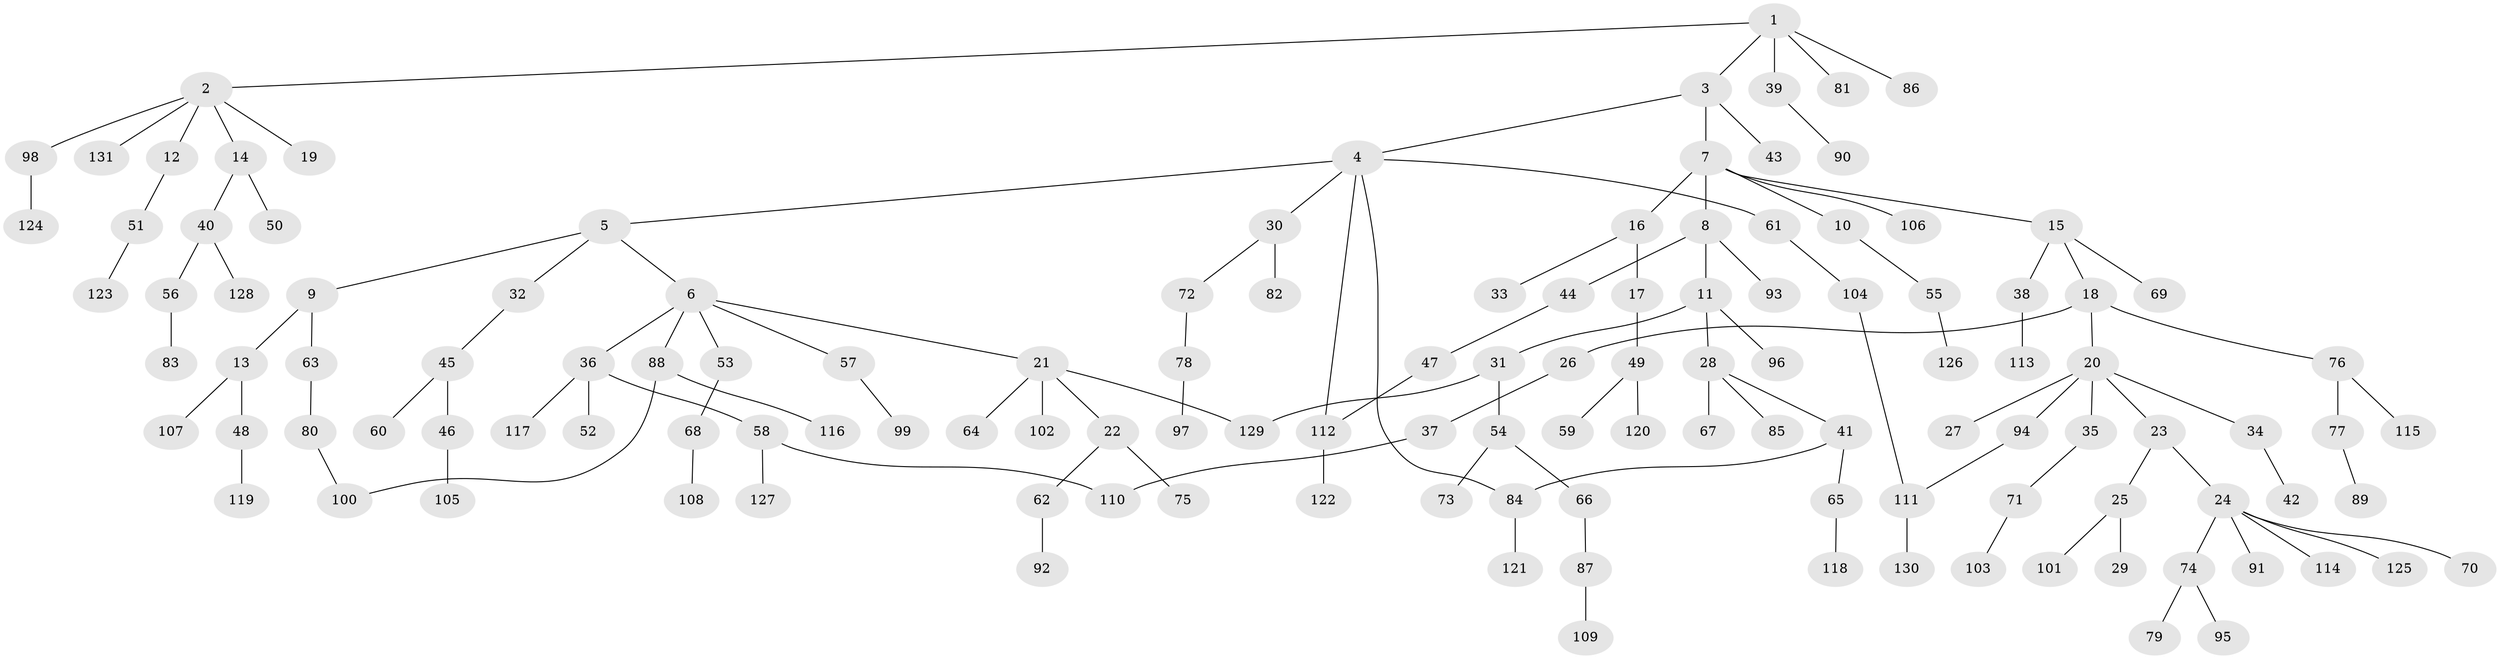 // coarse degree distribution, {4: 0.03529411764705882, 5: 0.047058823529411764, 8: 0.023529411764705882, 6: 0.03529411764705882, 2: 0.24705882352941178, 3: 0.08235294117647059, 7: 0.011764705882352941, 1: 0.5176470588235295}
// Generated by graph-tools (version 1.1) at 2025/51/02/27/25 19:51:37]
// undirected, 131 vertices, 136 edges
graph export_dot {
graph [start="1"]
  node [color=gray90,style=filled];
  1;
  2;
  3;
  4;
  5;
  6;
  7;
  8;
  9;
  10;
  11;
  12;
  13;
  14;
  15;
  16;
  17;
  18;
  19;
  20;
  21;
  22;
  23;
  24;
  25;
  26;
  27;
  28;
  29;
  30;
  31;
  32;
  33;
  34;
  35;
  36;
  37;
  38;
  39;
  40;
  41;
  42;
  43;
  44;
  45;
  46;
  47;
  48;
  49;
  50;
  51;
  52;
  53;
  54;
  55;
  56;
  57;
  58;
  59;
  60;
  61;
  62;
  63;
  64;
  65;
  66;
  67;
  68;
  69;
  70;
  71;
  72;
  73;
  74;
  75;
  76;
  77;
  78;
  79;
  80;
  81;
  82;
  83;
  84;
  85;
  86;
  87;
  88;
  89;
  90;
  91;
  92;
  93;
  94;
  95;
  96;
  97;
  98;
  99;
  100;
  101;
  102;
  103;
  104;
  105;
  106;
  107;
  108;
  109;
  110;
  111;
  112;
  113;
  114;
  115;
  116;
  117;
  118;
  119;
  120;
  121;
  122;
  123;
  124;
  125;
  126;
  127;
  128;
  129;
  130;
  131;
  1 -- 2;
  1 -- 3;
  1 -- 39;
  1 -- 81;
  1 -- 86;
  2 -- 12;
  2 -- 14;
  2 -- 19;
  2 -- 98;
  2 -- 131;
  3 -- 4;
  3 -- 7;
  3 -- 43;
  4 -- 5;
  4 -- 30;
  4 -- 61;
  4 -- 112;
  4 -- 84;
  5 -- 6;
  5 -- 9;
  5 -- 32;
  6 -- 21;
  6 -- 36;
  6 -- 53;
  6 -- 57;
  6 -- 88;
  7 -- 8;
  7 -- 10;
  7 -- 15;
  7 -- 16;
  7 -- 106;
  8 -- 11;
  8 -- 44;
  8 -- 93;
  9 -- 13;
  9 -- 63;
  10 -- 55;
  11 -- 28;
  11 -- 31;
  11 -- 96;
  12 -- 51;
  13 -- 48;
  13 -- 107;
  14 -- 40;
  14 -- 50;
  15 -- 18;
  15 -- 38;
  15 -- 69;
  16 -- 17;
  16 -- 33;
  17 -- 49;
  18 -- 20;
  18 -- 26;
  18 -- 76;
  20 -- 23;
  20 -- 27;
  20 -- 34;
  20 -- 35;
  20 -- 94;
  21 -- 22;
  21 -- 64;
  21 -- 102;
  21 -- 129;
  22 -- 62;
  22 -- 75;
  23 -- 24;
  23 -- 25;
  24 -- 70;
  24 -- 74;
  24 -- 91;
  24 -- 114;
  24 -- 125;
  25 -- 29;
  25 -- 101;
  26 -- 37;
  28 -- 41;
  28 -- 67;
  28 -- 85;
  30 -- 72;
  30 -- 82;
  31 -- 54;
  31 -- 129;
  32 -- 45;
  34 -- 42;
  35 -- 71;
  36 -- 52;
  36 -- 58;
  36 -- 117;
  37 -- 110;
  38 -- 113;
  39 -- 90;
  40 -- 56;
  40 -- 128;
  41 -- 65;
  41 -- 84;
  44 -- 47;
  45 -- 46;
  45 -- 60;
  46 -- 105;
  47 -- 112;
  48 -- 119;
  49 -- 59;
  49 -- 120;
  51 -- 123;
  53 -- 68;
  54 -- 66;
  54 -- 73;
  55 -- 126;
  56 -- 83;
  57 -- 99;
  58 -- 110;
  58 -- 127;
  61 -- 104;
  62 -- 92;
  63 -- 80;
  65 -- 118;
  66 -- 87;
  68 -- 108;
  71 -- 103;
  72 -- 78;
  74 -- 79;
  74 -- 95;
  76 -- 77;
  76 -- 115;
  77 -- 89;
  78 -- 97;
  80 -- 100;
  84 -- 121;
  87 -- 109;
  88 -- 100;
  88 -- 116;
  94 -- 111;
  98 -- 124;
  104 -- 111;
  111 -- 130;
  112 -- 122;
}
